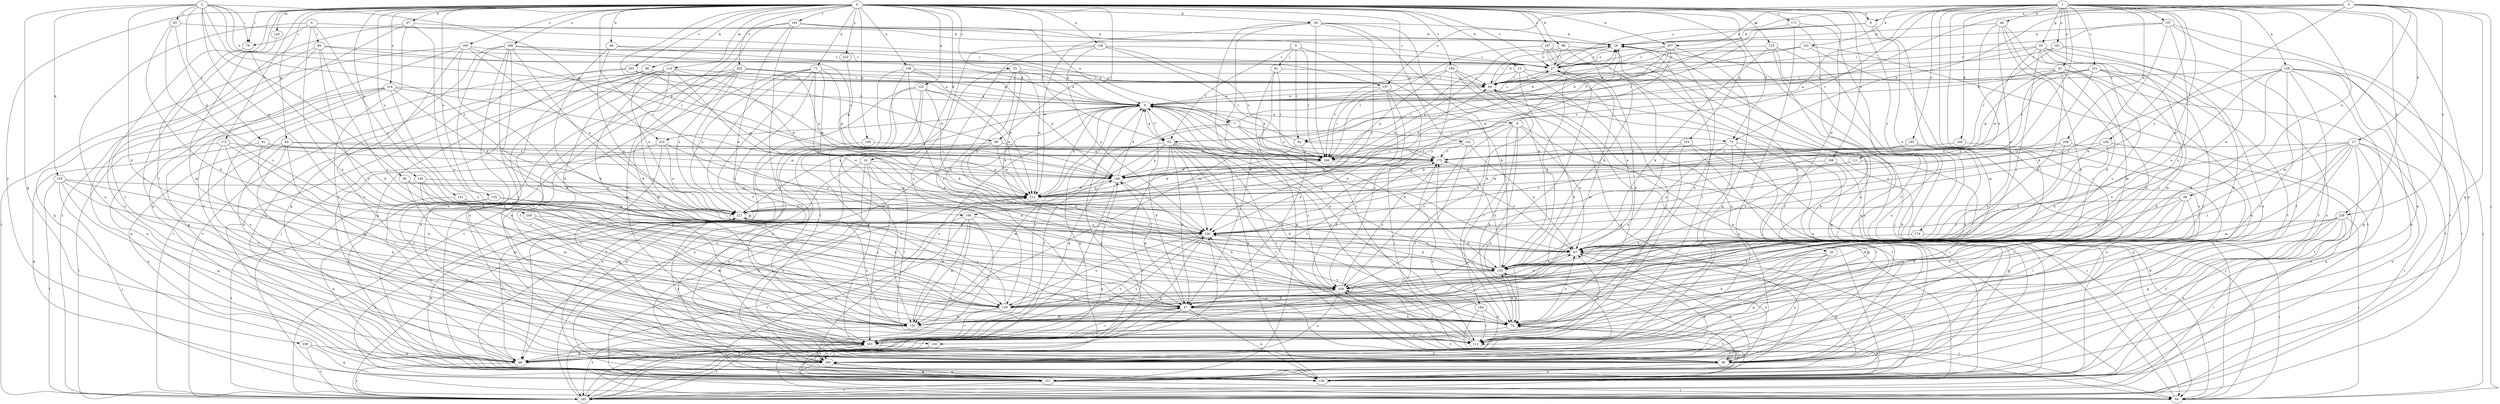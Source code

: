 strict digraph  {
0;
1;
2;
3;
4;
5;
6;
7;
8;
9;
13;
16;
17;
18;
23;
27;
28;
30;
37;
39;
42;
46;
47;
55;
56;
64;
65;
66;
67;
68;
71;
73;
74;
79;
80;
81;
82;
84;
88;
90;
91;
93;
94;
96;
98;
100;
102;
103;
104;
107;
111;
112;
114;
120;
121;
122;
125;
128;
129;
130;
131;
135;
136;
137;
139;
140;
142;
146;
148;
154;
155;
157;
164;
166;
167;
168;
169;
171;
172;
174;
175;
180;
181;
183;
184;
185;
188;
191;
192;
193;
201;
202;
203;
207;
208;
209;
210;
212;
216;
221;
222;
228;
230;
231;
238;
239;
0 -> 6  [label=a];
0 -> 13  [label=b];
0 -> 16  [label=b];
0 -> 23  [label=c];
0 -> 27  [label=c];
0 -> 28  [label=d];
0 -> 30  [label=d];
0 -> 55  [label=f];
0 -> 64  [label=g];
0 -> 67  [label=h];
0 -> 68  [label=h];
0 -> 71  [label=h];
0 -> 73  [label=h];
0 -> 79  [label=i];
0 -> 88  [label=j];
0 -> 96  [label=k];
0 -> 98  [label=k];
0 -> 104  [label=l];
0 -> 114  [label=m];
0 -> 120  [label=m];
0 -> 122  [label=n];
0 -> 125  [label=n];
0 -> 128  [label=n];
0 -> 131  [label=o];
0 -> 135  [label=o];
0 -> 136  [label=o];
0 -> 140  [label=p];
0 -> 142  [label=p];
0 -> 146  [label=p];
0 -> 148  [label=p];
0 -> 154  [label=q];
0 -> 164  [label=r];
0 -> 167  [label=s];
0 -> 168  [label=s];
0 -> 169  [label=s];
0 -> 171  [label=s];
0 -> 172  [label=s];
0 -> 174  [label=s];
0 -> 180  [label=t];
0 -> 181  [label=t];
0 -> 188  [label=u];
0 -> 201  [label=v];
0 -> 202  [label=v];
0 -> 203  [label=v];
0 -> 207  [label=w];
0 -> 216  [label=x];
0 -> 222  [label=y];
0 -> 228  [label=y];
1 -> 37  [label=d];
1 -> 39  [label=e];
1 -> 42  [label=e];
1 -> 46  [label=e];
1 -> 47  [label=e];
1 -> 65  [label=g];
1 -> 100  [label=k];
1 -> 102  [label=k];
1 -> 103  [label=k];
1 -> 104  [label=l];
1 -> 107  [label=l];
1 -> 111  [label=l];
1 -> 129  [label=n];
1 -> 130  [label=n];
1 -> 137  [label=o];
1 -> 164  [label=r];
1 -> 166  [label=r];
1 -> 183  [label=t];
1 -> 191  [label=u];
1 -> 192  [label=u];
1 -> 207  [label=w];
1 -> 208  [label=w];
1 -> 231  [label=z];
1 -> 238  [label=z];
2 -> 37  [label=d];
2 -> 66  [label=g];
2 -> 79  [label=i];
2 -> 88  [label=j];
2 -> 90  [label=j];
2 -> 91  [label=j];
2 -> 93  [label=j];
2 -> 137  [label=o];
2 -> 155  [label=q];
2 -> 209  [label=w];
2 -> 210  [label=w];
2 -> 221  [label=x];
3 -> 6  [label=a];
3 -> 17  [label=b];
3 -> 27  [label=c];
3 -> 55  [label=f];
3 -> 73  [label=h];
3 -> 94  [label=j];
3 -> 121  [label=m];
3 -> 157  [label=q];
3 -> 230  [label=y];
3 -> 238  [label=z];
4 -> 7  [label=a];
4 -> 79  [label=i];
4 -> 80  [label=i];
4 -> 139  [label=o];
4 -> 193  [label=u];
4 -> 230  [label=y];
5 -> 55  [label=f];
5 -> 81  [label=i];
5 -> 82  [label=i];
5 -> 103  [label=k];
5 -> 166  [label=r];
6 -> 18  [label=b];
6 -> 47  [label=e];
6 -> 55  [label=f];
6 -> 82  [label=i];
6 -> 121  [label=m];
7 -> 18  [label=b];
7 -> 37  [label=d];
7 -> 66  [label=g];
7 -> 73  [label=h];
7 -> 103  [label=k];
7 -> 175  [label=s];
8 -> 18  [label=b];
8 -> 47  [label=e];
8 -> 74  [label=h];
8 -> 82  [label=i];
8 -> 184  [label=t];
8 -> 185  [label=t];
8 -> 193  [label=u];
8 -> 239  [label=z];
9 -> 7  [label=a];
9 -> 8  [label=a];
9 -> 27  [label=c];
9 -> 47  [label=e];
9 -> 55  [label=f];
9 -> 157  [label=q];
9 -> 193  [label=u];
9 -> 203  [label=v];
9 -> 210  [label=w];
9 -> 221  [label=x];
13 -> 47  [label=e];
13 -> 74  [label=h];
13 -> 84  [label=i];
13 -> 112  [label=l];
13 -> 166  [label=r];
16 -> 66  [label=g];
16 -> 103  [label=k];
16 -> 112  [label=l];
16 -> 130  [label=n];
16 -> 148  [label=p];
16 -> 193  [label=u];
17 -> 47  [label=e];
17 -> 56  [label=f];
17 -> 103  [label=k];
17 -> 121  [label=m];
17 -> 130  [label=n];
17 -> 157  [label=q];
17 -> 175  [label=s];
17 -> 185  [label=t];
17 -> 203  [label=v];
17 -> 239  [label=z];
18 -> 27  [label=c];
18 -> 84  [label=i];
18 -> 112  [label=l];
23 -> 9  [label=a];
23 -> 47  [label=e];
23 -> 84  [label=i];
23 -> 103  [label=k];
23 -> 203  [label=v];
23 -> 212  [label=w];
23 -> 230  [label=y];
27 -> 84  [label=i];
27 -> 103  [label=k];
27 -> 121  [label=m];
27 -> 157  [label=q];
28 -> 18  [label=b];
28 -> 37  [label=d];
28 -> 74  [label=h];
28 -> 103  [label=k];
28 -> 121  [label=m];
28 -> 166  [label=r];
28 -> 212  [label=w];
28 -> 230  [label=y];
30 -> 66  [label=g];
30 -> 74  [label=h];
30 -> 103  [label=k];
30 -> 112  [label=l];
30 -> 193  [label=u];
37 -> 74  [label=h];
37 -> 94  [label=j];
37 -> 121  [label=m];
37 -> 130  [label=n];
37 -> 148  [label=p];
37 -> 203  [label=v];
39 -> 37  [label=d];
39 -> 47  [label=e];
39 -> 74  [label=h];
39 -> 112  [label=l];
39 -> 221  [label=x];
42 -> 9  [label=a];
42 -> 37  [label=d];
42 -> 84  [label=i];
42 -> 103  [label=k];
42 -> 148  [label=p];
42 -> 185  [label=t];
42 -> 193  [label=u];
42 -> 230  [label=y];
46 -> 18  [label=b];
46 -> 37  [label=d];
46 -> 47  [label=e];
46 -> 121  [label=m];
46 -> 139  [label=o];
46 -> 221  [label=x];
47 -> 103  [label=k];
47 -> 157  [label=q];
47 -> 230  [label=y];
55 -> 9  [label=a];
55 -> 37  [label=d];
55 -> 56  [label=f];
55 -> 74  [label=h];
55 -> 112  [label=l];
55 -> 121  [label=m];
55 -> 148  [label=p];
55 -> 166  [label=r];
55 -> 185  [label=t];
55 -> 203  [label=v];
55 -> 230  [label=y];
55 -> 239  [label=z];
56 -> 18  [label=b];
56 -> 47  [label=e];
56 -> 103  [label=k];
56 -> 130  [label=n];
56 -> 175  [label=s];
56 -> 221  [label=x];
56 -> 230  [label=y];
64 -> 112  [label=l];
64 -> 157  [label=q];
64 -> 166  [label=r];
64 -> 175  [label=s];
64 -> 193  [label=u];
64 -> 203  [label=v];
65 -> 9  [label=a];
65 -> 27  [label=c];
65 -> 74  [label=h];
65 -> 121  [label=m];
65 -> 130  [label=n];
65 -> 139  [label=o];
65 -> 212  [label=w];
65 -> 239  [label=z];
66 -> 185  [label=t];
66 -> 203  [label=v];
66 -> 221  [label=x];
67 -> 18  [label=b];
67 -> 56  [label=f];
67 -> 139  [label=o];
67 -> 157  [label=q];
67 -> 185  [label=t];
68 -> 9  [label=a];
68 -> 27  [label=c];
68 -> 37  [label=d];
68 -> 47  [label=e];
71 -> 66  [label=g];
71 -> 84  [label=i];
71 -> 130  [label=n];
71 -> 148  [label=p];
71 -> 185  [label=t];
71 -> 203  [label=v];
71 -> 212  [label=w];
71 -> 221  [label=x];
71 -> 230  [label=y];
73 -> 47  [label=e];
73 -> 66  [label=g];
73 -> 94  [label=j];
73 -> 112  [label=l];
73 -> 175  [label=s];
73 -> 212  [label=w];
74 -> 47  [label=e];
74 -> 56  [label=f];
74 -> 103  [label=k];
74 -> 203  [label=v];
74 -> 230  [label=y];
79 -> 37  [label=d];
79 -> 193  [label=u];
80 -> 9  [label=a];
80 -> 27  [label=c];
80 -> 139  [label=o];
80 -> 185  [label=t];
80 -> 203  [label=v];
80 -> 239  [label=z];
81 -> 84  [label=i];
81 -> 112  [label=l];
81 -> 157  [label=q];
81 -> 166  [label=r];
82 -> 9  [label=a];
82 -> 37  [label=d];
82 -> 175  [label=s];
82 -> 212  [label=w];
84 -> 9  [label=a];
84 -> 18  [label=b];
84 -> 130  [label=n];
84 -> 157  [label=q];
84 -> 239  [label=z];
88 -> 103  [label=k];
88 -> 130  [label=n];
88 -> 166  [label=r];
88 -> 212  [label=w];
90 -> 103  [label=k];
90 -> 121  [label=m];
90 -> 212  [label=w];
91 -> 74  [label=h];
91 -> 148  [label=p];
91 -> 157  [label=q];
91 -> 175  [label=s];
93 -> 18  [label=b];
93 -> 37  [label=d];
93 -> 148  [label=p];
93 -> 239  [label=z];
94 -> 18  [label=b];
94 -> 84  [label=i];
96 -> 66  [label=g];
96 -> 84  [label=i];
96 -> 185  [label=t];
96 -> 203  [label=v];
96 -> 212  [label=w];
96 -> 221  [label=x];
98 -> 27  [label=c];
98 -> 56  [label=f];
98 -> 103  [label=k];
98 -> 148  [label=p];
100 -> 175  [label=s];
100 -> 193  [label=u];
102 -> 9  [label=a];
102 -> 27  [label=c];
102 -> 84  [label=i];
102 -> 185  [label=t];
102 -> 193  [label=u];
103 -> 9  [label=a];
103 -> 74  [label=h];
103 -> 175  [label=s];
103 -> 239  [label=z];
104 -> 94  [label=j];
104 -> 185  [label=t];
104 -> 193  [label=u];
107 -> 18  [label=b];
107 -> 84  [label=i];
107 -> 103  [label=k];
107 -> 130  [label=n];
107 -> 185  [label=t];
107 -> 239  [label=z];
111 -> 148  [label=p];
111 -> 203  [label=v];
111 -> 212  [label=w];
112 -> 9  [label=a];
112 -> 47  [label=e];
112 -> 239  [label=z];
114 -> 47  [label=e];
114 -> 56  [label=f];
114 -> 84  [label=i];
114 -> 94  [label=j];
114 -> 121  [label=m];
114 -> 130  [label=n];
114 -> 193  [label=u];
114 -> 212  [label=w];
114 -> 239  [label=z];
120 -> 121  [label=m];
121 -> 112  [label=l];
121 -> 185  [label=t];
121 -> 212  [label=w];
121 -> 221  [label=x];
122 -> 9  [label=a];
122 -> 56  [label=f];
122 -> 103  [label=k];
122 -> 121  [label=m];
122 -> 130  [label=n];
122 -> 185  [label=t];
122 -> 212  [label=w];
125 -> 27  [label=c];
125 -> 94  [label=j];
125 -> 103  [label=k];
125 -> 130  [label=n];
125 -> 157  [label=q];
128 -> 27  [label=c];
128 -> 74  [label=h];
128 -> 139  [label=o];
128 -> 166  [label=r];
128 -> 175  [label=s];
128 -> 230  [label=y];
129 -> 37  [label=d];
129 -> 47  [label=e];
129 -> 56  [label=f];
129 -> 84  [label=i];
129 -> 94  [label=j];
129 -> 130  [label=n];
129 -> 157  [label=q];
129 -> 185  [label=t];
129 -> 203  [label=v];
129 -> 230  [label=y];
130 -> 9  [label=a];
130 -> 47  [label=e];
130 -> 74  [label=h];
130 -> 239  [label=z];
131 -> 121  [label=m];
131 -> 193  [label=u];
131 -> 221  [label=x];
131 -> 230  [label=y];
135 -> 37  [label=d];
135 -> 56  [label=f];
135 -> 130  [label=n];
135 -> 139  [label=o];
135 -> 185  [label=t];
135 -> 221  [label=x];
136 -> 56  [label=f];
136 -> 84  [label=i];
136 -> 130  [label=n];
136 -> 148  [label=p];
136 -> 212  [label=w];
136 -> 239  [label=z];
137 -> 9  [label=a];
137 -> 56  [label=f];
137 -> 94  [label=j];
137 -> 166  [label=r];
137 -> 239  [label=z];
139 -> 27  [label=c];
139 -> 121  [label=m];
139 -> 175  [label=s];
139 -> 203  [label=v];
139 -> 221  [label=x];
139 -> 239  [label=z];
140 -> 121  [label=m];
140 -> 139  [label=o];
140 -> 212  [label=w];
140 -> 239  [label=z];
142 -> 47  [label=e];
142 -> 166  [label=r];
142 -> 175  [label=s];
142 -> 203  [label=v];
146 -> 130  [label=n];
146 -> 175  [label=s];
148 -> 9  [label=a];
148 -> 74  [label=h];
148 -> 84  [label=i];
148 -> 203  [label=v];
148 -> 212  [label=w];
154 -> 56  [label=f];
154 -> 94  [label=j];
154 -> 139  [label=o];
154 -> 166  [label=r];
154 -> 203  [label=v];
155 -> 66  [label=g];
155 -> 74  [label=h];
155 -> 94  [label=j];
155 -> 139  [label=o];
155 -> 185  [label=t];
155 -> 212  [label=w];
157 -> 9  [label=a];
157 -> 74  [label=h];
157 -> 94  [label=j];
157 -> 185  [label=t];
157 -> 193  [label=u];
164 -> 121  [label=m];
164 -> 130  [label=n];
164 -> 157  [label=q];
164 -> 185  [label=t];
164 -> 203  [label=v];
164 -> 230  [label=y];
166 -> 47  [label=e];
166 -> 212  [label=w];
167 -> 27  [label=c];
167 -> 74  [label=h];
167 -> 94  [label=j];
167 -> 130  [label=n];
167 -> 166  [label=r];
167 -> 193  [label=u];
168 -> 47  [label=e];
168 -> 112  [label=l];
168 -> 148  [label=p];
168 -> 157  [label=q];
169 -> 27  [label=c];
169 -> 37  [label=d];
169 -> 56  [label=f];
169 -> 157  [label=q];
169 -> 166  [label=r];
169 -> 203  [label=v];
169 -> 221  [label=x];
171 -> 18  [label=b];
171 -> 56  [label=f];
171 -> 112  [label=l];
171 -> 193  [label=u];
172 -> 121  [label=m];
172 -> 139  [label=o];
172 -> 175  [label=s];
172 -> 185  [label=t];
172 -> 203  [label=v];
174 -> 47  [label=e];
174 -> 94  [label=j];
175 -> 148  [label=p];
175 -> 193  [label=u];
175 -> 230  [label=y];
180 -> 84  [label=i];
180 -> 130  [label=n];
180 -> 148  [label=p];
180 -> 157  [label=q];
180 -> 166  [label=r];
180 -> 230  [label=y];
181 -> 9  [label=a];
181 -> 18  [label=b];
181 -> 27  [label=c];
181 -> 56  [label=f];
181 -> 112  [label=l];
181 -> 130  [label=n];
181 -> 203  [label=v];
183 -> 103  [label=k];
183 -> 130  [label=n];
183 -> 175  [label=s];
183 -> 221  [label=x];
184 -> 9  [label=a];
184 -> 74  [label=h];
184 -> 94  [label=j];
184 -> 112  [label=l];
185 -> 9  [label=a];
185 -> 37  [label=d];
185 -> 148  [label=p];
185 -> 203  [label=v];
185 -> 230  [label=y];
188 -> 27  [label=c];
188 -> 37  [label=d];
188 -> 56  [label=f];
188 -> 66  [label=g];
188 -> 74  [label=h];
188 -> 112  [label=l];
188 -> 175  [label=s];
188 -> 193  [label=u];
191 -> 27  [label=c];
191 -> 56  [label=f];
191 -> 175  [label=s];
191 -> 193  [label=u];
192 -> 139  [label=o];
192 -> 175  [label=s];
192 -> 193  [label=u];
192 -> 230  [label=y];
193 -> 103  [label=k];
193 -> 157  [label=q];
201 -> 9  [label=a];
201 -> 66  [label=g];
201 -> 84  [label=i];
201 -> 175  [label=s];
201 -> 185  [label=t];
202 -> 9  [label=a];
202 -> 84  [label=i];
202 -> 121  [label=m];
202 -> 130  [label=n];
202 -> 148  [label=p];
202 -> 193  [label=u];
202 -> 221  [label=x];
202 -> 239  [label=z];
203 -> 56  [label=f];
203 -> 66  [label=g];
203 -> 193  [label=u];
203 -> 230  [label=y];
207 -> 9  [label=a];
207 -> 27  [label=c];
207 -> 66  [label=g];
207 -> 74  [label=h];
207 -> 84  [label=i];
207 -> 212  [label=w];
207 -> 221  [label=x];
208 -> 66  [label=g];
208 -> 103  [label=k];
208 -> 175  [label=s];
208 -> 212  [label=w];
209 -> 74  [label=h];
209 -> 121  [label=m];
209 -> 230  [label=y];
210 -> 56  [label=f];
210 -> 130  [label=n];
210 -> 166  [label=r];
210 -> 221  [label=x];
210 -> 230  [label=y];
212 -> 9  [label=a];
212 -> 94  [label=j];
212 -> 148  [label=p];
212 -> 221  [label=x];
216 -> 9  [label=a];
216 -> 66  [label=g];
216 -> 130  [label=n];
216 -> 139  [label=o];
216 -> 157  [label=q];
216 -> 193  [label=u];
216 -> 212  [label=w];
216 -> 221  [label=x];
221 -> 18  [label=b];
221 -> 94  [label=j];
221 -> 130  [label=n];
221 -> 230  [label=y];
222 -> 148  [label=p];
228 -> 66  [label=g];
228 -> 157  [label=q];
228 -> 185  [label=t];
230 -> 47  [label=e];
230 -> 66  [label=g];
230 -> 103  [label=k];
230 -> 139  [label=o];
230 -> 203  [label=v];
231 -> 9  [label=a];
231 -> 56  [label=f];
231 -> 84  [label=i];
231 -> 112  [label=l];
231 -> 139  [label=o];
231 -> 175  [label=s];
231 -> 230  [label=y];
238 -> 37  [label=d];
238 -> 56  [label=f];
238 -> 66  [label=g];
238 -> 74  [label=h];
238 -> 94  [label=j];
238 -> 130  [label=n];
238 -> 185  [label=t];
238 -> 230  [label=y];
239 -> 37  [label=d];
239 -> 47  [label=e];
239 -> 139  [label=o];
239 -> 175  [label=s];
239 -> 185  [label=t];
239 -> 193  [label=u];
}
